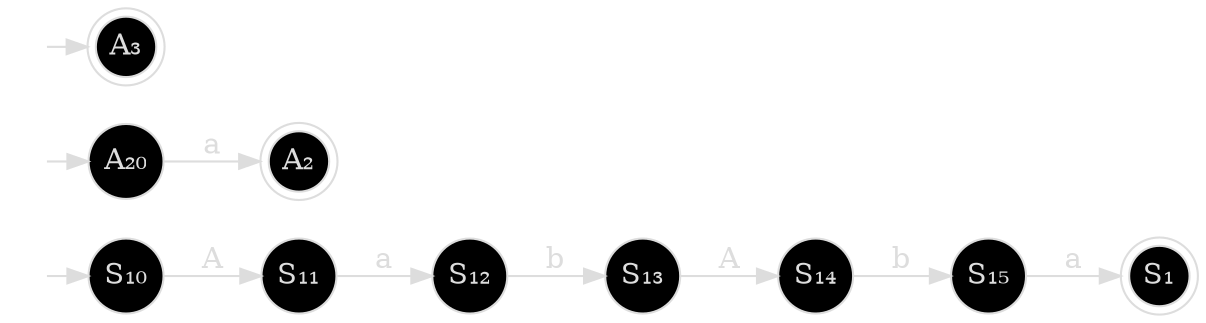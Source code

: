 digraph {
    bgcolor="transparent";
    node [shape=circle, fixedsize=shape, width=0.5, fontcolor="#dddddd", color="#dddddd"];
    edge [fontcolor="#dddddd", color="#dddddd"];
    rankdir=LR;
    subgraph {
    start1 [shape=none, label="", width=0];
    node [style=filled, fillcolor="#333"];
    S₁ [shape=doublecircle, width=0.4];
    start1 -> S₁₀;
    S₁₀ -> S₁₁ [label="A"];
    S₁₁ -> S₁₂ [label="a"];
    S₁₂ -> S₁₃ [label="b"];
    S₁₃ -> S₁₄ [label="A"];
    S₁₄ -> S₁₅ [label="b"];
    S₁₅ -> S₁ [label="a"];
    }
    subgraph {
    node [style=filled, fillcolor="#555"];
    start2 [style="", shape=none, label="", width=0];
    A₂ [shape=doublecircle, width=0.4];
    start2 -> A₂₀;
    A₂₀ -> A₂ [label="a"];
    }
    subgraph {
    node [style=filled, fillcolor="#777"];
    start3 [style="", shape=none, label="", width=0];
    A₃ [shape=doublecircle, width=0.4];
    start3 -> A₃;
    }
}
